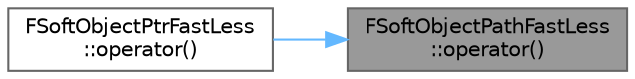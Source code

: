 digraph "FSoftObjectPathFastLess::operator()"
{
 // INTERACTIVE_SVG=YES
 // LATEX_PDF_SIZE
  bgcolor="transparent";
  edge [fontname=Helvetica,fontsize=10,labelfontname=Helvetica,labelfontsize=10];
  node [fontname=Helvetica,fontsize=10,shape=box,height=0.2,width=0.4];
  rankdir="RL";
  Node1 [id="Node000001",label="FSoftObjectPathFastLess\l::operator()",height=0.2,width=0.4,color="gray40", fillcolor="grey60", style="filled", fontcolor="black",tooltip=" "];
  Node1 -> Node2 [id="edge1_Node000001_Node000002",dir="back",color="steelblue1",style="solid",tooltip=" "];
  Node2 [id="Node000002",label="FSoftObjectPtrFastLess\l::operator()",height=0.2,width=0.4,color="grey40", fillcolor="white", style="filled",URL="$dc/d0b/structFSoftObjectPtrFastLess.html#a032a757f379b12f2093a265479c47ad4",tooltip=" "];
}
